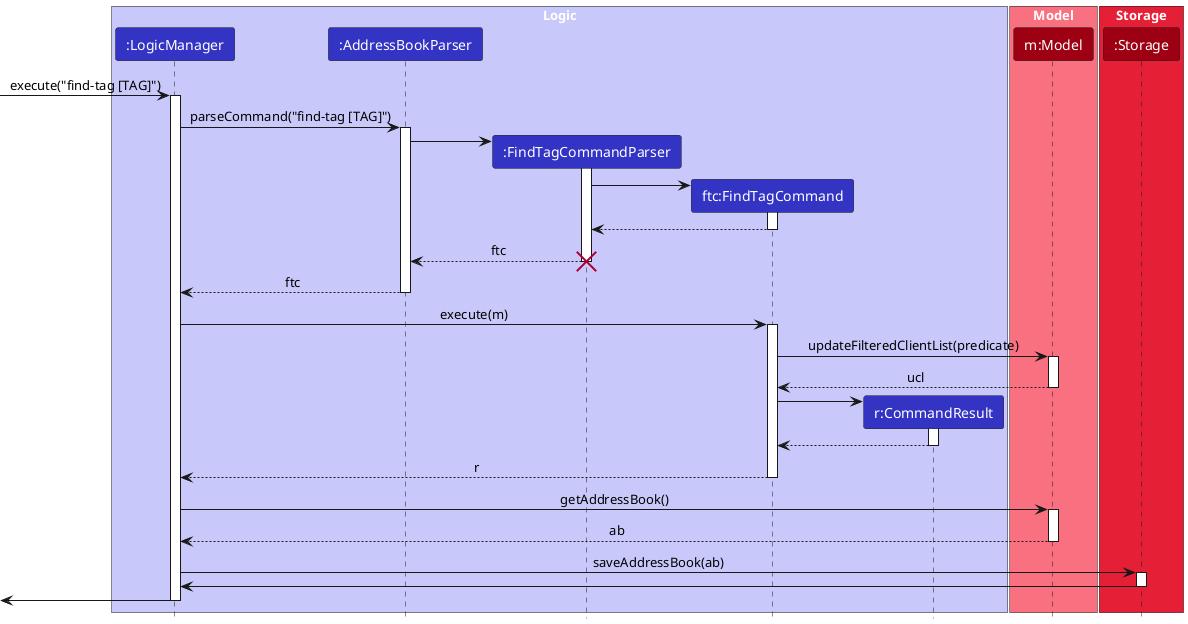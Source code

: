 @startuml
skinparam ArrowFontStyle plain
hide footbox
skinparam sequenceMessageAlign center

box "<color #white> Logic </color>" #C8C8FA
participant "<color #white> :LogicManager </color>" as LM #3333C4
participant "<color #white> :AddressBookParser </color>" as ABP #3333C4
participant "<color #white> :FindTagCommandParser </color>" as FCP #3333C4
participant "<color #white> ftc:FindTagCommand </color>" as ftc #3333C4
participant "<color #white> r:CommandResult </color>" as r #3333C4
end box

box "<color #white> Model </color>" #F97181
participant "<color #white> m:Model </color>" as m #9D0012
end box

box "<color #white> Storage </color>" #E41F36
participant "<color #white> :Storage </color>" as S #9D0012
end box

[-> LM: execute("find-tag [TAG]")
activate LM
LM -> ABP : parseCommand("find-tag [TAG]")
activate ABP
create FCP
ABP -> FCP ++

create ftc
FCP -> ftc ++
ftc --> FCP --
FCP --> ABP : ftc
deactivate FCP
destroy FCP

ABP --> LM : ftc
deactivate ABP

LM -> ftc : execute(m)
activate ftc
ftc -> m ++ : updateFilteredClientList(predicate)
m --> ftc -- : ucl

create r
ftc -> r ++
r --> ftc --
ftc --> LM -- : r

LM -> m ++ : getAddressBook()
m --> LM -- : ab

LM -> S ++ : saveAddressBook(ab)
S -> LM --

[<- LM --
@enduml

